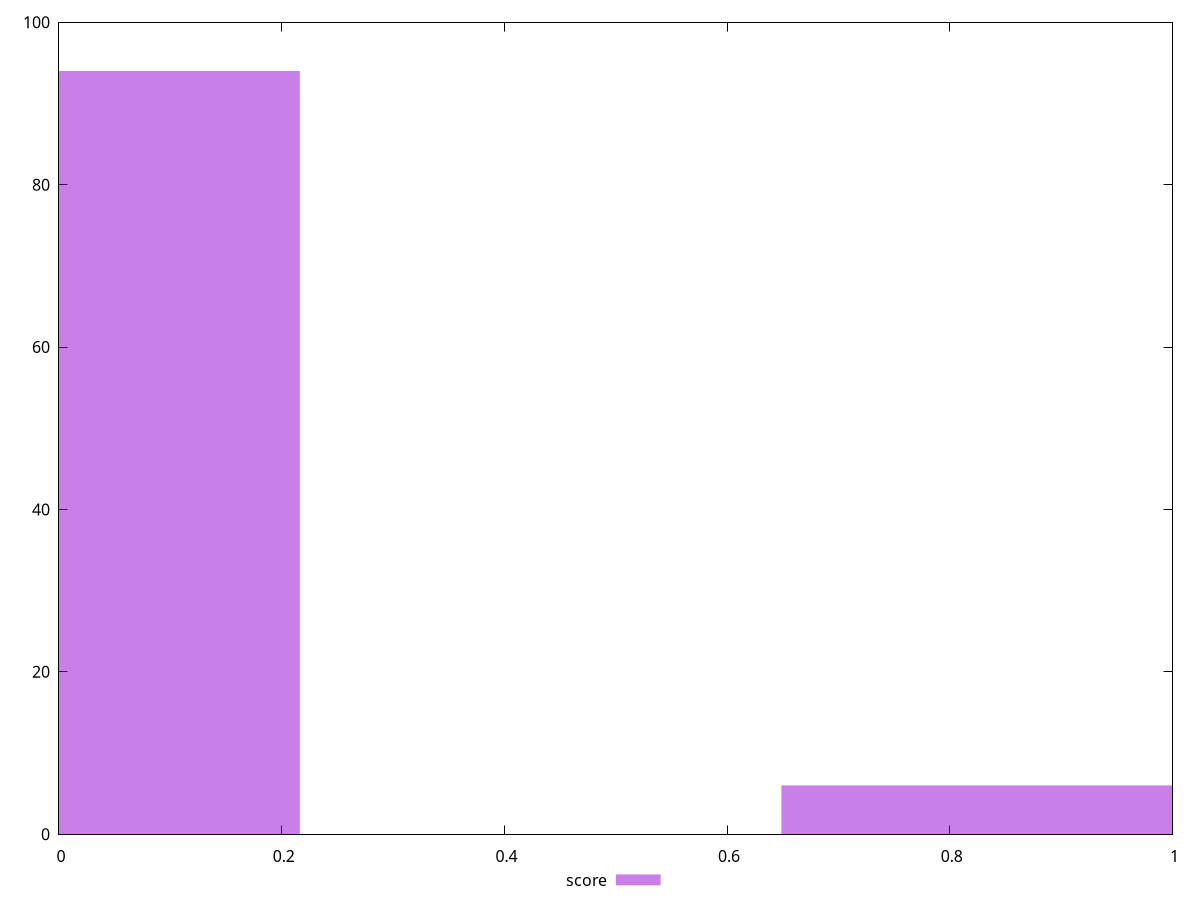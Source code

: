 reset

$score <<EOF
0 94
0.8650273258908131 6
EOF

set key outside below
set boxwidth 0.43251366294540655
set xrange [0:1]
set yrange [0:100]
set trange [0:100]
set style fill transparent solid 0.5 noborder
set terminal svg size 640, 490 enhanced background rgb 'white'
set output "report_00018_2021-02-10T15-25-16.877Z/third-party-summary/samples/pages+cached/score/histogram.svg"

plot $score title "score" with boxes

reset
